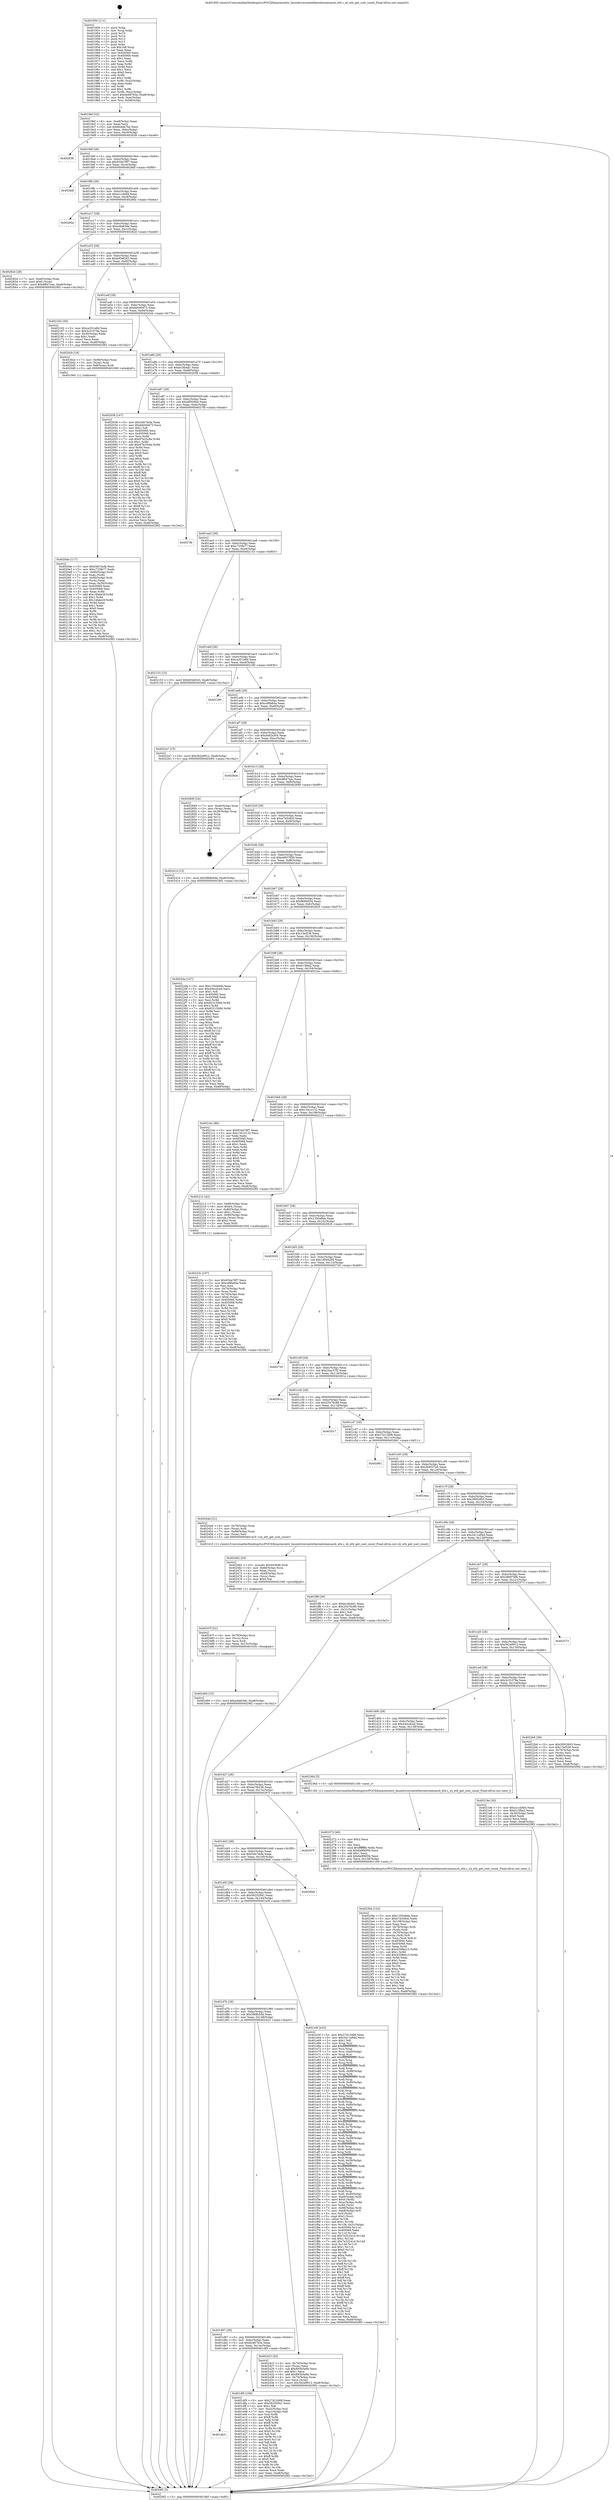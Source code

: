 digraph "0x401950" {
  label = "0x401950 (/mnt/c/Users/mathe/Desktop/tcc/POCII/binaries/extr_linuxdriversnetethernetrenesassh_eth.c_sh_eth_get_sset_count_Final-ollvm.out::main(0))"
  labelloc = "t"
  node[shape=record]

  Entry [label="",width=0.3,height=0.3,shape=circle,fillcolor=black,style=filled]
  "0x4019bf" [label="{
     0x4019bf [32]\l
     | [instrs]\l
     &nbsp;&nbsp;0x4019bf \<+6\>: mov -0xa8(%rbp),%eax\l
     &nbsp;&nbsp;0x4019c5 \<+2\>: mov %eax,%ecx\l
     &nbsp;&nbsp;0x4019c7 \<+6\>: sub $0x84dde7be,%ecx\l
     &nbsp;&nbsp;0x4019cd \<+6\>: mov %eax,-0xbc(%rbp)\l
     &nbsp;&nbsp;0x4019d3 \<+6\>: mov %ecx,-0xc0(%rbp)\l
     &nbsp;&nbsp;0x4019d9 \<+6\>: je 0000000000402638 \<main+0xce8\>\l
  }"]
  "0x402638" [label="{
     0x402638\l
  }", style=dashed]
  "0x4019df" [label="{
     0x4019df [28]\l
     | [instrs]\l
     &nbsp;&nbsp;0x4019df \<+5\>: jmp 00000000004019e4 \<main+0x94\>\l
     &nbsp;&nbsp;0x4019e4 \<+6\>: mov -0xbc(%rbp),%eax\l
     &nbsp;&nbsp;0x4019ea \<+5\>: sub $0x934a78f7,%eax\l
     &nbsp;&nbsp;0x4019ef \<+6\>: mov %eax,-0xc4(%rbp)\l
     &nbsp;&nbsp;0x4019f5 \<+6\>: je 00000000004028df \<main+0xf8f\>\l
  }"]
  Exit [label="",width=0.3,height=0.3,shape=circle,fillcolor=black,style=filled,peripheries=2]
  "0x4028df" [label="{
     0x4028df\l
  }", style=dashed]
  "0x4019fb" [label="{
     0x4019fb [28]\l
     | [instrs]\l
     &nbsp;&nbsp;0x4019fb \<+5\>: jmp 0000000000401a00 \<main+0xb0\>\l
     &nbsp;&nbsp;0x401a00 \<+6\>: mov -0xbc(%rbp),%eax\l
     &nbsp;&nbsp;0x401a06 \<+5\>: sub $0xa1ccbfd4,%eax\l
     &nbsp;&nbsp;0x401a0b \<+6\>: mov %eax,-0xc8(%rbp)\l
     &nbsp;&nbsp;0x401a11 \<+6\>: je 000000000040280a \<main+0xeba\>\l
  }"]
  "0x402494" [label="{
     0x402494 [15]\l
     | [instrs]\l
     &nbsp;&nbsp;0x402494 \<+10\>: movl $0xa4fa63de,-0xa8(%rbp)\l
     &nbsp;&nbsp;0x40249e \<+5\>: jmp 00000000004029f2 \<main+0x10a2\>\l
  }"]
  "0x40280a" [label="{
     0x40280a\l
  }", style=dashed]
  "0x401a17" [label="{
     0x401a17 [28]\l
     | [instrs]\l
     &nbsp;&nbsp;0x401a17 \<+5\>: jmp 0000000000401a1c \<main+0xcc\>\l
     &nbsp;&nbsp;0x401a1c \<+6\>: mov -0xbc(%rbp),%eax\l
     &nbsp;&nbsp;0x401a22 \<+5\>: sub $0xa4fa63de,%eax\l
     &nbsp;&nbsp;0x401a27 \<+6\>: mov %eax,-0xcc(%rbp)\l
     &nbsp;&nbsp;0x401a2d \<+6\>: je 000000000040282d \<main+0xedd\>\l
  }"]
  "0x40247f" [label="{
     0x40247f [21]\l
     | [instrs]\l
     &nbsp;&nbsp;0x40247f \<+4\>: mov -0x78(%rbp),%rcx\l
     &nbsp;&nbsp;0x402483 \<+3\>: mov (%rcx),%rcx\l
     &nbsp;&nbsp;0x402486 \<+3\>: mov %rcx,%rdi\l
     &nbsp;&nbsp;0x402489 \<+6\>: mov %eax,-0x15c(%rbp)\l
     &nbsp;&nbsp;0x40248f \<+5\>: call 0000000000401030 \<free@plt\>\l
     | [calls]\l
     &nbsp;&nbsp;0x401030 \{1\} (unknown)\l
  }"]
  "0x40282d" [label="{
     0x40282d [28]\l
     | [instrs]\l
     &nbsp;&nbsp;0x40282d \<+7\>: mov -0xa0(%rbp),%rax\l
     &nbsp;&nbsp;0x402834 \<+6\>: movl $0x0,(%rax)\l
     &nbsp;&nbsp;0x40283a \<+10\>: movl $0xdf647eac,-0xa8(%rbp)\l
     &nbsp;&nbsp;0x402844 \<+5\>: jmp 00000000004029f2 \<main+0x10a2\>\l
  }"]
  "0x401a33" [label="{
     0x401a33 [28]\l
     | [instrs]\l
     &nbsp;&nbsp;0x401a33 \<+5\>: jmp 0000000000401a38 \<main+0xe8\>\l
     &nbsp;&nbsp;0x401a38 \<+6\>: mov -0xbc(%rbp),%eax\l
     &nbsp;&nbsp;0x401a3e \<+5\>: sub $0xb93ef243,%eax\l
     &nbsp;&nbsp;0x401a43 \<+6\>: mov %eax,-0xd0(%rbp)\l
     &nbsp;&nbsp;0x401a49 \<+6\>: je 0000000000402162 \<main+0x812\>\l
  }"]
  "0x402462" [label="{
     0x402462 [29]\l
     | [instrs]\l
     &nbsp;&nbsp;0x402462 \<+10\>: movabs $0x4030d6,%rdi\l
     &nbsp;&nbsp;0x40246c \<+4\>: mov -0x68(%rbp),%rcx\l
     &nbsp;&nbsp;0x402470 \<+2\>: mov %eax,(%rcx)\l
     &nbsp;&nbsp;0x402472 \<+4\>: mov -0x68(%rbp),%rcx\l
     &nbsp;&nbsp;0x402476 \<+2\>: mov (%rcx),%esi\l
     &nbsp;&nbsp;0x402478 \<+2\>: mov $0x0,%al\l
     &nbsp;&nbsp;0x40247a \<+5\>: call 0000000000401040 \<printf@plt\>\l
     | [calls]\l
     &nbsp;&nbsp;0x401040 \{1\} (unknown)\l
  }"]
  "0x402162" [label="{
     0x402162 [30]\l
     | [instrs]\l
     &nbsp;&nbsp;0x402162 \<+5\>: mov $0xca351e6b,%eax\l
     &nbsp;&nbsp;0x402167 \<+5\>: mov $0x3c31079a,%ecx\l
     &nbsp;&nbsp;0x40216c \<+3\>: mov -0x30(%rbp),%edx\l
     &nbsp;&nbsp;0x40216f \<+3\>: cmp $0x1,%edx\l
     &nbsp;&nbsp;0x402172 \<+3\>: cmovl %ecx,%eax\l
     &nbsp;&nbsp;0x402175 \<+6\>: mov %eax,-0xa8(%rbp)\l
     &nbsp;&nbsp;0x40217b \<+5\>: jmp 00000000004029f2 \<main+0x10a2\>\l
  }"]
  "0x401a4f" [label="{
     0x401a4f [28]\l
     | [instrs]\l
     &nbsp;&nbsp;0x401a4f \<+5\>: jmp 0000000000401a54 \<main+0x104\>\l
     &nbsp;&nbsp;0x401a54 \<+6\>: mov -0xbc(%rbp),%eax\l
     &nbsp;&nbsp;0x401a5a \<+5\>: sub $0xbb040d73,%eax\l
     &nbsp;&nbsp;0x401a5f \<+6\>: mov %eax,-0xd4(%rbp)\l
     &nbsp;&nbsp;0x401a65 \<+6\>: je 00000000004020cb \<main+0x77b\>\l
  }"]
  "0x40239a" [label="{
     0x40239a [122]\l
     | [instrs]\l
     &nbsp;&nbsp;0x40239a \<+5\>: mov $0x1350a9da,%ecx\l
     &nbsp;&nbsp;0x40239f \<+5\>: mov $0xe7d3c8cb,%edx\l
     &nbsp;&nbsp;0x4023a4 \<+6\>: mov -0x158(%rbp),%esi\l
     &nbsp;&nbsp;0x4023aa \<+3\>: imul %eax,%esi\l
     &nbsp;&nbsp;0x4023ad \<+4\>: mov -0x78(%rbp),%rdi\l
     &nbsp;&nbsp;0x4023b1 \<+3\>: mov (%rdi),%rdi\l
     &nbsp;&nbsp;0x4023b4 \<+4\>: mov -0x70(%rbp),%r8\l
     &nbsp;&nbsp;0x4023b8 \<+3\>: movslq (%r8),%r8\l
     &nbsp;&nbsp;0x4023bb \<+4\>: mov %esi,(%rdi,%r8,4)\l
     &nbsp;&nbsp;0x4023bf \<+7\>: mov 0x405060,%eax\l
     &nbsp;&nbsp;0x4023c6 \<+7\>: mov 0x405068,%esi\l
     &nbsp;&nbsp;0x4023cd \<+3\>: mov %eax,%r9d\l
     &nbsp;&nbsp;0x4023d0 \<+7\>: sub $0x4358be15,%r9d\l
     &nbsp;&nbsp;0x4023d7 \<+4\>: sub $0x1,%r9d\l
     &nbsp;&nbsp;0x4023db \<+7\>: add $0x4358be15,%r9d\l
     &nbsp;&nbsp;0x4023e2 \<+4\>: imul %r9d,%eax\l
     &nbsp;&nbsp;0x4023e6 \<+3\>: and $0x1,%eax\l
     &nbsp;&nbsp;0x4023e9 \<+3\>: cmp $0x0,%eax\l
     &nbsp;&nbsp;0x4023ec \<+4\>: sete %r10b\l
     &nbsp;&nbsp;0x4023f0 \<+3\>: cmp $0xa,%esi\l
     &nbsp;&nbsp;0x4023f3 \<+4\>: setl %r11b\l
     &nbsp;&nbsp;0x4023f7 \<+3\>: mov %r10b,%bl\l
     &nbsp;&nbsp;0x4023fa \<+3\>: and %r11b,%bl\l
     &nbsp;&nbsp;0x4023fd \<+3\>: xor %r11b,%r10b\l
     &nbsp;&nbsp;0x402400 \<+3\>: or %r10b,%bl\l
     &nbsp;&nbsp;0x402403 \<+3\>: test $0x1,%bl\l
     &nbsp;&nbsp;0x402406 \<+3\>: cmovne %edx,%ecx\l
     &nbsp;&nbsp;0x402409 \<+6\>: mov %ecx,-0xa8(%rbp)\l
     &nbsp;&nbsp;0x40240f \<+5\>: jmp 00000000004029f2 \<main+0x10a2\>\l
  }"]
  "0x4020cb" [label="{
     0x4020cb [19]\l
     | [instrs]\l
     &nbsp;&nbsp;0x4020cb \<+7\>: mov -0x98(%rbp),%rax\l
     &nbsp;&nbsp;0x4020d2 \<+3\>: mov (%rax),%rax\l
     &nbsp;&nbsp;0x4020d5 \<+4\>: mov 0x8(%rax),%rdi\l
     &nbsp;&nbsp;0x4020d9 \<+5\>: call 0000000000401060 \<atoi@plt\>\l
     | [calls]\l
     &nbsp;&nbsp;0x401060 \{1\} (unknown)\l
  }"]
  "0x401a6b" [label="{
     0x401a6b [28]\l
     | [instrs]\l
     &nbsp;&nbsp;0x401a6b \<+5\>: jmp 0000000000401a70 \<main+0x120\>\l
     &nbsp;&nbsp;0x401a70 \<+6\>: mov -0xbc(%rbp),%eax\l
     &nbsp;&nbsp;0x401a76 \<+5\>: sub $0xbc3fa4d1,%eax\l
     &nbsp;&nbsp;0x401a7b \<+6\>: mov %eax,-0xd8(%rbp)\l
     &nbsp;&nbsp;0x401a81 \<+6\>: je 0000000000402038 \<main+0x6e8\>\l
  }"]
  "0x402372" [label="{
     0x402372 [40]\l
     | [instrs]\l
     &nbsp;&nbsp;0x402372 \<+5\>: mov $0x2,%ecx\l
     &nbsp;&nbsp;0x402377 \<+1\>: cltd\l
     &nbsp;&nbsp;0x402378 \<+2\>: idiv %ecx\l
     &nbsp;&nbsp;0x40237a \<+6\>: imul $0xfffffffe,%edx,%ecx\l
     &nbsp;&nbsp;0x402380 \<+6\>: sub $0x6a9f495b,%ecx\l
     &nbsp;&nbsp;0x402386 \<+3\>: add $0x1,%ecx\l
     &nbsp;&nbsp;0x402389 \<+6\>: add $0x6a9f495b,%ecx\l
     &nbsp;&nbsp;0x40238f \<+6\>: mov %ecx,-0x158(%rbp)\l
     &nbsp;&nbsp;0x402395 \<+5\>: call 0000000000401160 \<next_i\>\l
     | [calls]\l
     &nbsp;&nbsp;0x401160 \{1\} (/mnt/c/Users/mathe/Desktop/tcc/POCII/binaries/extr_linuxdriversnetethernetrenesassh_eth.c_sh_eth_get_sset_count_Final-ollvm.out::next_i)\l
  }"]
  "0x402038" [label="{
     0x402038 [147]\l
     | [instrs]\l
     &nbsp;&nbsp;0x402038 \<+5\>: mov $0x54b7dcfa,%eax\l
     &nbsp;&nbsp;0x40203d \<+5\>: mov $0xbb040d73,%ecx\l
     &nbsp;&nbsp;0x402042 \<+2\>: mov $0x1,%dl\l
     &nbsp;&nbsp;0x402044 \<+7\>: mov 0x405060,%esi\l
     &nbsp;&nbsp;0x40204b \<+7\>: mov 0x405068,%edi\l
     &nbsp;&nbsp;0x402052 \<+3\>: mov %esi,%r8d\l
     &nbsp;&nbsp;0x402055 \<+7\>: sub $0x97b25c8a,%r8d\l
     &nbsp;&nbsp;0x40205c \<+4\>: sub $0x1,%r8d\l
     &nbsp;&nbsp;0x402060 \<+7\>: add $0x97b25c8a,%r8d\l
     &nbsp;&nbsp;0x402067 \<+4\>: imul %r8d,%esi\l
     &nbsp;&nbsp;0x40206b \<+3\>: and $0x1,%esi\l
     &nbsp;&nbsp;0x40206e \<+3\>: cmp $0x0,%esi\l
     &nbsp;&nbsp;0x402071 \<+4\>: sete %r9b\l
     &nbsp;&nbsp;0x402075 \<+3\>: cmp $0xa,%edi\l
     &nbsp;&nbsp;0x402078 \<+4\>: setl %r10b\l
     &nbsp;&nbsp;0x40207c \<+3\>: mov %r9b,%r11b\l
     &nbsp;&nbsp;0x40207f \<+4\>: xor $0xff,%r11b\l
     &nbsp;&nbsp;0x402083 \<+3\>: mov %r10b,%bl\l
     &nbsp;&nbsp;0x402086 \<+3\>: xor $0xff,%bl\l
     &nbsp;&nbsp;0x402089 \<+3\>: xor $0x0,%dl\l
     &nbsp;&nbsp;0x40208c \<+3\>: mov %r11b,%r14b\l
     &nbsp;&nbsp;0x40208f \<+4\>: and $0x0,%r14b\l
     &nbsp;&nbsp;0x402093 \<+3\>: and %dl,%r9b\l
     &nbsp;&nbsp;0x402096 \<+3\>: mov %bl,%r15b\l
     &nbsp;&nbsp;0x402099 \<+4\>: and $0x0,%r15b\l
     &nbsp;&nbsp;0x40209d \<+3\>: and %dl,%r10b\l
     &nbsp;&nbsp;0x4020a0 \<+3\>: or %r9b,%r14b\l
     &nbsp;&nbsp;0x4020a3 \<+3\>: or %r10b,%r15b\l
     &nbsp;&nbsp;0x4020a6 \<+3\>: xor %r15b,%r14b\l
     &nbsp;&nbsp;0x4020a9 \<+3\>: or %bl,%r11b\l
     &nbsp;&nbsp;0x4020ac \<+4\>: xor $0xff,%r11b\l
     &nbsp;&nbsp;0x4020b0 \<+3\>: or $0x0,%dl\l
     &nbsp;&nbsp;0x4020b3 \<+3\>: and %dl,%r11b\l
     &nbsp;&nbsp;0x4020b6 \<+3\>: or %r11b,%r14b\l
     &nbsp;&nbsp;0x4020b9 \<+4\>: test $0x1,%r14b\l
     &nbsp;&nbsp;0x4020bd \<+3\>: cmovne %ecx,%eax\l
     &nbsp;&nbsp;0x4020c0 \<+6\>: mov %eax,-0xa8(%rbp)\l
     &nbsp;&nbsp;0x4020c6 \<+5\>: jmp 00000000004029f2 \<main+0x10a2\>\l
  }"]
  "0x401a87" [label="{
     0x401a87 [28]\l
     | [instrs]\l
     &nbsp;&nbsp;0x401a87 \<+5\>: jmp 0000000000401a8c \<main+0x13c\>\l
     &nbsp;&nbsp;0x401a8c \<+6\>: mov -0xbc(%rbp),%eax\l
     &nbsp;&nbsp;0x401a92 \<+5\>: sub $0xbf05c8cb,%eax\l
     &nbsp;&nbsp;0x401a97 \<+6\>: mov %eax,-0xdc(%rbp)\l
     &nbsp;&nbsp;0x401a9d \<+6\>: je 00000000004027fb \<main+0xeab\>\l
  }"]
  "0x40223c" [label="{
     0x40223c [107]\l
     | [instrs]\l
     &nbsp;&nbsp;0x40223c \<+5\>: mov $0x934a78f7,%ecx\l
     &nbsp;&nbsp;0x402241 \<+5\>: mov $0xcd8fa64a,%edx\l
     &nbsp;&nbsp;0x402246 \<+2\>: xor %esi,%esi\l
     &nbsp;&nbsp;0x402248 \<+4\>: mov -0x78(%rbp),%rdi\l
     &nbsp;&nbsp;0x40224c \<+3\>: mov %rax,(%rdi)\l
     &nbsp;&nbsp;0x40224f \<+4\>: mov -0x70(%rbp),%rax\l
     &nbsp;&nbsp;0x402253 \<+6\>: movl $0x0,(%rax)\l
     &nbsp;&nbsp;0x402259 \<+8\>: mov 0x405060,%r8d\l
     &nbsp;&nbsp;0x402261 \<+8\>: mov 0x405068,%r9d\l
     &nbsp;&nbsp;0x402269 \<+3\>: sub $0x1,%esi\l
     &nbsp;&nbsp;0x40226c \<+3\>: mov %r8d,%r10d\l
     &nbsp;&nbsp;0x40226f \<+3\>: add %esi,%r10d\l
     &nbsp;&nbsp;0x402272 \<+4\>: imul %r10d,%r8d\l
     &nbsp;&nbsp;0x402276 \<+4\>: and $0x1,%r8d\l
     &nbsp;&nbsp;0x40227a \<+4\>: cmp $0x0,%r8d\l
     &nbsp;&nbsp;0x40227e \<+4\>: sete %r11b\l
     &nbsp;&nbsp;0x402282 \<+4\>: cmp $0xa,%r9d\l
     &nbsp;&nbsp;0x402286 \<+3\>: setl %bl\l
     &nbsp;&nbsp;0x402289 \<+3\>: mov %r11b,%r14b\l
     &nbsp;&nbsp;0x40228c \<+3\>: and %bl,%r14b\l
     &nbsp;&nbsp;0x40228f \<+3\>: xor %bl,%r11b\l
     &nbsp;&nbsp;0x402292 \<+3\>: or %r11b,%r14b\l
     &nbsp;&nbsp;0x402295 \<+4\>: test $0x1,%r14b\l
     &nbsp;&nbsp;0x402299 \<+3\>: cmovne %edx,%ecx\l
     &nbsp;&nbsp;0x40229c \<+6\>: mov %ecx,-0xa8(%rbp)\l
     &nbsp;&nbsp;0x4022a2 \<+5\>: jmp 00000000004029f2 \<main+0x10a2\>\l
  }"]
  "0x4027fb" [label="{
     0x4027fb\l
  }", style=dashed]
  "0x401aa3" [label="{
     0x401aa3 [28]\l
     | [instrs]\l
     &nbsp;&nbsp;0x401aa3 \<+5\>: jmp 0000000000401aa8 \<main+0x158\>\l
     &nbsp;&nbsp;0x401aa8 \<+6\>: mov -0xbc(%rbp),%eax\l
     &nbsp;&nbsp;0x401aae \<+5\>: sub $0xc725fe77,%eax\l
     &nbsp;&nbsp;0x401ab3 \<+6\>: mov %eax,-0xe0(%rbp)\l
     &nbsp;&nbsp;0x401ab9 \<+6\>: je 0000000000402153 \<main+0x803\>\l
  }"]
  "0x4020de" [label="{
     0x4020de [117]\l
     | [instrs]\l
     &nbsp;&nbsp;0x4020de \<+5\>: mov $0x54b7dcfa,%ecx\l
     &nbsp;&nbsp;0x4020e3 \<+5\>: mov $0xc725fe77,%edx\l
     &nbsp;&nbsp;0x4020e8 \<+7\>: mov -0x90(%rbp),%rdi\l
     &nbsp;&nbsp;0x4020ef \<+2\>: mov %eax,(%rdi)\l
     &nbsp;&nbsp;0x4020f1 \<+7\>: mov -0x90(%rbp),%rdi\l
     &nbsp;&nbsp;0x4020f8 \<+2\>: mov (%rdi),%eax\l
     &nbsp;&nbsp;0x4020fa \<+3\>: mov %eax,-0x30(%rbp)\l
     &nbsp;&nbsp;0x4020fd \<+7\>: mov 0x405060,%eax\l
     &nbsp;&nbsp;0x402104 \<+7\>: mov 0x405068,%esi\l
     &nbsp;&nbsp;0x40210b \<+3\>: mov %eax,%r8d\l
     &nbsp;&nbsp;0x40210e \<+7\>: add $0x14fabe3f,%r8d\l
     &nbsp;&nbsp;0x402115 \<+4\>: sub $0x1,%r8d\l
     &nbsp;&nbsp;0x402119 \<+7\>: sub $0x14fabe3f,%r8d\l
     &nbsp;&nbsp;0x402120 \<+4\>: imul %r8d,%eax\l
     &nbsp;&nbsp;0x402124 \<+3\>: and $0x1,%eax\l
     &nbsp;&nbsp;0x402127 \<+3\>: cmp $0x0,%eax\l
     &nbsp;&nbsp;0x40212a \<+4\>: sete %r9b\l
     &nbsp;&nbsp;0x40212e \<+3\>: cmp $0xa,%esi\l
     &nbsp;&nbsp;0x402131 \<+4\>: setl %r10b\l
     &nbsp;&nbsp;0x402135 \<+3\>: mov %r9b,%r11b\l
     &nbsp;&nbsp;0x402138 \<+3\>: and %r10b,%r11b\l
     &nbsp;&nbsp;0x40213b \<+3\>: xor %r10b,%r9b\l
     &nbsp;&nbsp;0x40213e \<+3\>: or %r9b,%r11b\l
     &nbsp;&nbsp;0x402141 \<+4\>: test $0x1,%r11b\l
     &nbsp;&nbsp;0x402145 \<+3\>: cmovne %edx,%ecx\l
     &nbsp;&nbsp;0x402148 \<+6\>: mov %ecx,-0xa8(%rbp)\l
     &nbsp;&nbsp;0x40214e \<+5\>: jmp 00000000004029f2 \<main+0x10a2\>\l
  }"]
  "0x402153" [label="{
     0x402153 [15]\l
     | [instrs]\l
     &nbsp;&nbsp;0x402153 \<+10\>: movl $0xb93ef243,-0xa8(%rbp)\l
     &nbsp;&nbsp;0x40215d \<+5\>: jmp 00000000004029f2 \<main+0x10a2\>\l
  }"]
  "0x401abf" [label="{
     0x401abf [28]\l
     | [instrs]\l
     &nbsp;&nbsp;0x401abf \<+5\>: jmp 0000000000401ac4 \<main+0x174\>\l
     &nbsp;&nbsp;0x401ac4 \<+6\>: mov -0xbc(%rbp),%eax\l
     &nbsp;&nbsp;0x401aca \<+5\>: sub $0xca351e6b,%eax\l
     &nbsp;&nbsp;0x401acf \<+6\>: mov %eax,-0xe4(%rbp)\l
     &nbsp;&nbsp;0x401ad5 \<+6\>: je 0000000000402180 \<main+0x830\>\l
  }"]
  "0x401950" [label="{
     0x401950 [111]\l
     | [instrs]\l
     &nbsp;&nbsp;0x401950 \<+1\>: push %rbp\l
     &nbsp;&nbsp;0x401951 \<+3\>: mov %rsp,%rbp\l
     &nbsp;&nbsp;0x401954 \<+2\>: push %r15\l
     &nbsp;&nbsp;0x401956 \<+2\>: push %r14\l
     &nbsp;&nbsp;0x401958 \<+2\>: push %r13\l
     &nbsp;&nbsp;0x40195a \<+2\>: push %r12\l
     &nbsp;&nbsp;0x40195c \<+1\>: push %rbx\l
     &nbsp;&nbsp;0x40195d \<+7\>: sub $0x168,%rsp\l
     &nbsp;&nbsp;0x401964 \<+2\>: xor %eax,%eax\l
     &nbsp;&nbsp;0x401966 \<+7\>: mov 0x405060,%ecx\l
     &nbsp;&nbsp;0x40196d \<+7\>: mov 0x405068,%edx\l
     &nbsp;&nbsp;0x401974 \<+3\>: sub $0x1,%eax\l
     &nbsp;&nbsp;0x401977 \<+3\>: mov %ecx,%r8d\l
     &nbsp;&nbsp;0x40197a \<+3\>: add %eax,%r8d\l
     &nbsp;&nbsp;0x40197d \<+4\>: imul %r8d,%ecx\l
     &nbsp;&nbsp;0x401981 \<+3\>: and $0x1,%ecx\l
     &nbsp;&nbsp;0x401984 \<+3\>: cmp $0x0,%ecx\l
     &nbsp;&nbsp;0x401987 \<+4\>: sete %r9b\l
     &nbsp;&nbsp;0x40198b \<+4\>: and $0x1,%r9b\l
     &nbsp;&nbsp;0x40198f \<+7\>: mov %r9b,-0xa2(%rbp)\l
     &nbsp;&nbsp;0x401996 \<+3\>: cmp $0xa,%edx\l
     &nbsp;&nbsp;0x401999 \<+4\>: setl %r9b\l
     &nbsp;&nbsp;0x40199d \<+4\>: and $0x1,%r9b\l
     &nbsp;&nbsp;0x4019a1 \<+7\>: mov %r9b,-0xa1(%rbp)\l
     &nbsp;&nbsp;0x4019a8 \<+10\>: movl $0x6e487b3a,-0xa8(%rbp)\l
     &nbsp;&nbsp;0x4019b2 \<+6\>: mov %edi,-0xac(%rbp)\l
     &nbsp;&nbsp;0x4019b8 \<+7\>: mov %rsi,-0xb8(%rbp)\l
  }"]
  "0x402180" [label="{
     0x402180\l
  }", style=dashed]
  "0x401adb" [label="{
     0x401adb [28]\l
     | [instrs]\l
     &nbsp;&nbsp;0x401adb \<+5\>: jmp 0000000000401ae0 \<main+0x190\>\l
     &nbsp;&nbsp;0x401ae0 \<+6\>: mov -0xbc(%rbp),%eax\l
     &nbsp;&nbsp;0x401ae6 \<+5\>: sub $0xcd8fa64a,%eax\l
     &nbsp;&nbsp;0x401aeb \<+6\>: mov %eax,-0xe8(%rbp)\l
     &nbsp;&nbsp;0x401af1 \<+6\>: je 00000000004022a7 \<main+0x957\>\l
  }"]
  "0x4029f2" [label="{
     0x4029f2 [5]\l
     | [instrs]\l
     &nbsp;&nbsp;0x4029f2 \<+5\>: jmp 00000000004019bf \<main+0x6f\>\l
  }"]
  "0x4022a7" [label="{
     0x4022a7 [15]\l
     | [instrs]\l
     &nbsp;&nbsp;0x4022a7 \<+10\>: movl $0x3b2a9912,-0xa8(%rbp)\l
     &nbsp;&nbsp;0x4022b1 \<+5\>: jmp 00000000004029f2 \<main+0x10a2\>\l
  }"]
  "0x401af7" [label="{
     0x401af7 [28]\l
     | [instrs]\l
     &nbsp;&nbsp;0x401af7 \<+5\>: jmp 0000000000401afc \<main+0x1ac\>\l
     &nbsp;&nbsp;0x401afc \<+6\>: mov -0xbc(%rbp),%eax\l
     &nbsp;&nbsp;0x401b02 \<+5\>: sub $0xd492a305,%eax\l
     &nbsp;&nbsp;0x401b07 \<+6\>: mov %eax,-0xec(%rbp)\l
     &nbsp;&nbsp;0x401b0d \<+6\>: je 00000000004029a4 \<main+0x1054\>\l
  }"]
  "0x401db3" [label="{
     0x401db3\l
  }", style=dashed]
  "0x4029a4" [label="{
     0x4029a4\l
  }", style=dashed]
  "0x401b13" [label="{
     0x401b13 [28]\l
     | [instrs]\l
     &nbsp;&nbsp;0x401b13 \<+5\>: jmp 0000000000401b18 \<main+0x1c8\>\l
     &nbsp;&nbsp;0x401b18 \<+6\>: mov -0xbc(%rbp),%eax\l
     &nbsp;&nbsp;0x401b1e \<+5\>: sub $0xdf647eac,%eax\l
     &nbsp;&nbsp;0x401b23 \<+6\>: mov %eax,-0xf0(%rbp)\l
     &nbsp;&nbsp;0x401b29 \<+6\>: je 0000000000402849 \<main+0xef9\>\l
  }"]
  "0x401df5" [label="{
     0x401df5 [106]\l
     | [instrs]\l
     &nbsp;&nbsp;0x401df5 \<+5\>: mov $0x27d12d08,%eax\l
     &nbsp;&nbsp;0x401dfa \<+5\>: mov $0x56252941,%ecx\l
     &nbsp;&nbsp;0x401dff \<+2\>: mov $0x1,%dl\l
     &nbsp;&nbsp;0x401e01 \<+7\>: mov -0xa2(%rbp),%sil\l
     &nbsp;&nbsp;0x401e08 \<+7\>: mov -0xa1(%rbp),%dil\l
     &nbsp;&nbsp;0x401e0f \<+3\>: mov %sil,%r8b\l
     &nbsp;&nbsp;0x401e12 \<+4\>: xor $0xff,%r8b\l
     &nbsp;&nbsp;0x401e16 \<+3\>: mov %dil,%r9b\l
     &nbsp;&nbsp;0x401e19 \<+4\>: xor $0xff,%r9b\l
     &nbsp;&nbsp;0x401e1d \<+3\>: xor $0x0,%dl\l
     &nbsp;&nbsp;0x401e20 \<+3\>: mov %r8b,%r10b\l
     &nbsp;&nbsp;0x401e23 \<+4\>: and $0x0,%r10b\l
     &nbsp;&nbsp;0x401e27 \<+3\>: and %dl,%sil\l
     &nbsp;&nbsp;0x401e2a \<+3\>: mov %r9b,%r11b\l
     &nbsp;&nbsp;0x401e2d \<+4\>: and $0x0,%r11b\l
     &nbsp;&nbsp;0x401e31 \<+3\>: and %dl,%dil\l
     &nbsp;&nbsp;0x401e34 \<+3\>: or %sil,%r10b\l
     &nbsp;&nbsp;0x401e37 \<+3\>: or %dil,%r11b\l
     &nbsp;&nbsp;0x401e3a \<+3\>: xor %r11b,%r10b\l
     &nbsp;&nbsp;0x401e3d \<+3\>: or %r9b,%r8b\l
     &nbsp;&nbsp;0x401e40 \<+4\>: xor $0xff,%r8b\l
     &nbsp;&nbsp;0x401e44 \<+3\>: or $0x0,%dl\l
     &nbsp;&nbsp;0x401e47 \<+3\>: and %dl,%r8b\l
     &nbsp;&nbsp;0x401e4a \<+3\>: or %r8b,%r10b\l
     &nbsp;&nbsp;0x401e4d \<+4\>: test $0x1,%r10b\l
     &nbsp;&nbsp;0x401e51 \<+3\>: cmovne %ecx,%eax\l
     &nbsp;&nbsp;0x401e54 \<+6\>: mov %eax,-0xa8(%rbp)\l
     &nbsp;&nbsp;0x401e5a \<+5\>: jmp 00000000004029f2 \<main+0x10a2\>\l
  }"]
  "0x402849" [label="{
     0x402849 [24]\l
     | [instrs]\l
     &nbsp;&nbsp;0x402849 \<+7\>: mov -0xa0(%rbp),%rax\l
     &nbsp;&nbsp;0x402850 \<+2\>: mov (%rax),%eax\l
     &nbsp;&nbsp;0x402852 \<+4\>: lea -0x28(%rbp),%rsp\l
     &nbsp;&nbsp;0x402856 \<+1\>: pop %rbx\l
     &nbsp;&nbsp;0x402857 \<+2\>: pop %r12\l
     &nbsp;&nbsp;0x402859 \<+2\>: pop %r13\l
     &nbsp;&nbsp;0x40285b \<+2\>: pop %r14\l
     &nbsp;&nbsp;0x40285d \<+2\>: pop %r15\l
     &nbsp;&nbsp;0x40285f \<+1\>: pop %rbp\l
     &nbsp;&nbsp;0x402860 \<+1\>: ret\l
  }"]
  "0x401b2f" [label="{
     0x401b2f [28]\l
     | [instrs]\l
     &nbsp;&nbsp;0x401b2f \<+5\>: jmp 0000000000401b34 \<main+0x1e4\>\l
     &nbsp;&nbsp;0x401b34 \<+6\>: mov -0xbc(%rbp),%eax\l
     &nbsp;&nbsp;0x401b3a \<+5\>: sub $0xe7d3c8cb,%eax\l
     &nbsp;&nbsp;0x401b3f \<+6\>: mov %eax,-0xf4(%rbp)\l
     &nbsp;&nbsp;0x401b45 \<+6\>: je 0000000000402414 \<main+0xac4\>\l
  }"]
  "0x401d97" [label="{
     0x401d97 [28]\l
     | [instrs]\l
     &nbsp;&nbsp;0x401d97 \<+5\>: jmp 0000000000401d9c \<main+0x44c\>\l
     &nbsp;&nbsp;0x401d9c \<+6\>: mov -0xbc(%rbp),%eax\l
     &nbsp;&nbsp;0x401da2 \<+5\>: sub $0x6e487b3a,%eax\l
     &nbsp;&nbsp;0x401da7 \<+6\>: mov %eax,-0x14c(%rbp)\l
     &nbsp;&nbsp;0x401dad \<+6\>: je 0000000000401df5 \<main+0x4a5\>\l
  }"]
  "0x402414" [label="{
     0x402414 [15]\l
     | [instrs]\l
     &nbsp;&nbsp;0x402414 \<+10\>: movl $0x5f68b5dd,-0xa8(%rbp)\l
     &nbsp;&nbsp;0x40241e \<+5\>: jmp 00000000004029f2 \<main+0x10a2\>\l
  }"]
  "0x401b4b" [label="{
     0x401b4b [28]\l
     | [instrs]\l
     &nbsp;&nbsp;0x401b4b \<+5\>: jmp 0000000000401b50 \<main+0x200\>\l
     &nbsp;&nbsp;0x401b50 \<+6\>: mov -0xbc(%rbp),%eax\l
     &nbsp;&nbsp;0x401b56 \<+5\>: sub $0xed93795b,%eax\l
     &nbsp;&nbsp;0x401b5b \<+6\>: mov %eax,-0xf8(%rbp)\l
     &nbsp;&nbsp;0x401b61 \<+6\>: je 00000000004024a3 \<main+0xb53\>\l
  }"]
  "0x402423" [label="{
     0x402423 [42]\l
     | [instrs]\l
     &nbsp;&nbsp;0x402423 \<+4\>: mov -0x70(%rbp),%rax\l
     &nbsp;&nbsp;0x402427 \<+2\>: mov (%rax),%ecx\l
     &nbsp;&nbsp;0x402429 \<+6\>: sub $0x893b5a6b,%ecx\l
     &nbsp;&nbsp;0x40242f \<+3\>: add $0x1,%ecx\l
     &nbsp;&nbsp;0x402432 \<+6\>: add $0x893b5a6b,%ecx\l
     &nbsp;&nbsp;0x402438 \<+4\>: mov -0x70(%rbp),%rax\l
     &nbsp;&nbsp;0x40243c \<+2\>: mov %ecx,(%rax)\l
     &nbsp;&nbsp;0x40243e \<+10\>: movl $0x3b2a9912,-0xa8(%rbp)\l
     &nbsp;&nbsp;0x402448 \<+5\>: jmp 00000000004029f2 \<main+0x10a2\>\l
  }"]
  "0x4024a3" [label="{
     0x4024a3\l
  }", style=dashed]
  "0x401b67" [label="{
     0x401b67 [28]\l
     | [instrs]\l
     &nbsp;&nbsp;0x401b67 \<+5\>: jmp 0000000000401b6c \<main+0x21c\>\l
     &nbsp;&nbsp;0x401b6c \<+6\>: mov -0xbc(%rbp),%eax\l
     &nbsp;&nbsp;0x401b72 \<+5\>: sub $0xf69f4934,%eax\l
     &nbsp;&nbsp;0x401b77 \<+6\>: mov %eax,-0xfc(%rbp)\l
     &nbsp;&nbsp;0x401b7d \<+6\>: je 00000000004026c5 \<main+0xd75\>\l
  }"]
  "0x401d7b" [label="{
     0x401d7b [28]\l
     | [instrs]\l
     &nbsp;&nbsp;0x401d7b \<+5\>: jmp 0000000000401d80 \<main+0x430\>\l
     &nbsp;&nbsp;0x401d80 \<+6\>: mov -0xbc(%rbp),%eax\l
     &nbsp;&nbsp;0x401d86 \<+5\>: sub $0x5f68b5dd,%eax\l
     &nbsp;&nbsp;0x401d8b \<+6\>: mov %eax,-0x148(%rbp)\l
     &nbsp;&nbsp;0x401d91 \<+6\>: je 0000000000402423 \<main+0xad3\>\l
  }"]
  "0x4026c5" [label="{
     0x4026c5\l
  }", style=dashed]
  "0x401b83" [label="{
     0x401b83 [28]\l
     | [instrs]\l
     &nbsp;&nbsp;0x401b83 \<+5\>: jmp 0000000000401b88 \<main+0x238\>\l
     &nbsp;&nbsp;0x401b88 \<+6\>: mov -0xbc(%rbp),%eax\l
     &nbsp;&nbsp;0x401b8e \<+5\>: sub $0x13ef236,%eax\l
     &nbsp;&nbsp;0x401b93 \<+6\>: mov %eax,-0x100(%rbp)\l
     &nbsp;&nbsp;0x401b99 \<+6\>: je 00000000004022da \<main+0x98a\>\l
  }"]
  "0x401e5f" [label="{
     0x401e5f [410]\l
     | [instrs]\l
     &nbsp;&nbsp;0x401e5f \<+5\>: mov $0x27d12d08,%eax\l
     &nbsp;&nbsp;0x401e64 \<+5\>: mov $0x3411a94d,%ecx\l
     &nbsp;&nbsp;0x401e69 \<+2\>: mov $0x1,%dl\l
     &nbsp;&nbsp;0x401e6b \<+3\>: mov %rsp,%rsi\l
     &nbsp;&nbsp;0x401e6e \<+4\>: add $0xfffffffffffffff0,%rsi\l
     &nbsp;&nbsp;0x401e72 \<+3\>: mov %rsi,%rsp\l
     &nbsp;&nbsp;0x401e75 \<+7\>: mov %rsi,-0xa0(%rbp)\l
     &nbsp;&nbsp;0x401e7c \<+3\>: mov %rsp,%rsi\l
     &nbsp;&nbsp;0x401e7f \<+4\>: add $0xfffffffffffffff0,%rsi\l
     &nbsp;&nbsp;0x401e83 \<+3\>: mov %rsi,%rsp\l
     &nbsp;&nbsp;0x401e86 \<+3\>: mov %rsp,%rdi\l
     &nbsp;&nbsp;0x401e89 \<+4\>: add $0xfffffffffffffff0,%rdi\l
     &nbsp;&nbsp;0x401e8d \<+3\>: mov %rdi,%rsp\l
     &nbsp;&nbsp;0x401e90 \<+7\>: mov %rdi,-0x98(%rbp)\l
     &nbsp;&nbsp;0x401e97 \<+3\>: mov %rsp,%rdi\l
     &nbsp;&nbsp;0x401e9a \<+4\>: add $0xfffffffffffffff0,%rdi\l
     &nbsp;&nbsp;0x401e9e \<+3\>: mov %rdi,%rsp\l
     &nbsp;&nbsp;0x401ea1 \<+7\>: mov %rdi,-0x90(%rbp)\l
     &nbsp;&nbsp;0x401ea8 \<+3\>: mov %rsp,%rdi\l
     &nbsp;&nbsp;0x401eab \<+4\>: add $0xfffffffffffffff0,%rdi\l
     &nbsp;&nbsp;0x401eaf \<+3\>: mov %rdi,%rsp\l
     &nbsp;&nbsp;0x401eb2 \<+7\>: mov %rdi,-0x88(%rbp)\l
     &nbsp;&nbsp;0x401eb9 \<+3\>: mov %rsp,%rdi\l
     &nbsp;&nbsp;0x401ebc \<+4\>: add $0xfffffffffffffff0,%rdi\l
     &nbsp;&nbsp;0x401ec0 \<+3\>: mov %rdi,%rsp\l
     &nbsp;&nbsp;0x401ec3 \<+4\>: mov %rdi,-0x80(%rbp)\l
     &nbsp;&nbsp;0x401ec7 \<+3\>: mov %rsp,%rdi\l
     &nbsp;&nbsp;0x401eca \<+4\>: add $0xfffffffffffffff0,%rdi\l
     &nbsp;&nbsp;0x401ece \<+3\>: mov %rdi,%rsp\l
     &nbsp;&nbsp;0x401ed1 \<+4\>: mov %rdi,-0x78(%rbp)\l
     &nbsp;&nbsp;0x401ed5 \<+3\>: mov %rsp,%rdi\l
     &nbsp;&nbsp;0x401ed8 \<+4\>: add $0xfffffffffffffff0,%rdi\l
     &nbsp;&nbsp;0x401edc \<+3\>: mov %rdi,%rsp\l
     &nbsp;&nbsp;0x401edf \<+4\>: mov %rdi,-0x70(%rbp)\l
     &nbsp;&nbsp;0x401ee3 \<+3\>: mov %rsp,%rdi\l
     &nbsp;&nbsp;0x401ee6 \<+4\>: add $0xfffffffffffffff0,%rdi\l
     &nbsp;&nbsp;0x401eea \<+3\>: mov %rdi,%rsp\l
     &nbsp;&nbsp;0x401eed \<+4\>: mov %rdi,-0x68(%rbp)\l
     &nbsp;&nbsp;0x401ef1 \<+3\>: mov %rsp,%rdi\l
     &nbsp;&nbsp;0x401ef4 \<+4\>: add $0xfffffffffffffff0,%rdi\l
     &nbsp;&nbsp;0x401ef8 \<+3\>: mov %rdi,%rsp\l
     &nbsp;&nbsp;0x401efb \<+4\>: mov %rdi,-0x60(%rbp)\l
     &nbsp;&nbsp;0x401eff \<+3\>: mov %rsp,%rdi\l
     &nbsp;&nbsp;0x401f02 \<+4\>: add $0xfffffffffffffff0,%rdi\l
     &nbsp;&nbsp;0x401f06 \<+3\>: mov %rdi,%rsp\l
     &nbsp;&nbsp;0x401f09 \<+4\>: mov %rdi,-0x58(%rbp)\l
     &nbsp;&nbsp;0x401f0d \<+3\>: mov %rsp,%rdi\l
     &nbsp;&nbsp;0x401f10 \<+4\>: add $0xfffffffffffffff0,%rdi\l
     &nbsp;&nbsp;0x401f14 \<+3\>: mov %rdi,%rsp\l
     &nbsp;&nbsp;0x401f17 \<+4\>: mov %rdi,-0x50(%rbp)\l
     &nbsp;&nbsp;0x401f1b \<+3\>: mov %rsp,%rdi\l
     &nbsp;&nbsp;0x401f1e \<+4\>: add $0xfffffffffffffff0,%rdi\l
     &nbsp;&nbsp;0x401f22 \<+3\>: mov %rdi,%rsp\l
     &nbsp;&nbsp;0x401f25 \<+4\>: mov %rdi,-0x48(%rbp)\l
     &nbsp;&nbsp;0x401f29 \<+3\>: mov %rsp,%rdi\l
     &nbsp;&nbsp;0x401f2c \<+4\>: add $0xfffffffffffffff0,%rdi\l
     &nbsp;&nbsp;0x401f30 \<+3\>: mov %rdi,%rsp\l
     &nbsp;&nbsp;0x401f33 \<+4\>: mov %rdi,-0x40(%rbp)\l
     &nbsp;&nbsp;0x401f37 \<+7\>: mov -0xa0(%rbp),%rdi\l
     &nbsp;&nbsp;0x401f3e \<+6\>: movl $0x0,(%rdi)\l
     &nbsp;&nbsp;0x401f44 \<+7\>: mov -0xac(%rbp),%r8d\l
     &nbsp;&nbsp;0x401f4b \<+3\>: mov %r8d,(%rsi)\l
     &nbsp;&nbsp;0x401f4e \<+7\>: mov -0x98(%rbp),%rdi\l
     &nbsp;&nbsp;0x401f55 \<+7\>: mov -0xb8(%rbp),%r9\l
     &nbsp;&nbsp;0x401f5c \<+3\>: mov %r9,(%rdi)\l
     &nbsp;&nbsp;0x401f5f \<+3\>: cmpl $0x2,(%rsi)\l
     &nbsp;&nbsp;0x401f62 \<+4\>: setne %r10b\l
     &nbsp;&nbsp;0x401f66 \<+4\>: and $0x1,%r10b\l
     &nbsp;&nbsp;0x401f6a \<+4\>: mov %r10b,-0x31(%rbp)\l
     &nbsp;&nbsp;0x401f6e \<+8\>: mov 0x405060,%r11d\l
     &nbsp;&nbsp;0x401f76 \<+7\>: mov 0x405068,%ebx\l
     &nbsp;&nbsp;0x401f7d \<+3\>: mov %r11d,%r14d\l
     &nbsp;&nbsp;0x401f80 \<+7\>: sub $0x7e32241d,%r14d\l
     &nbsp;&nbsp;0x401f87 \<+4\>: sub $0x1,%r14d\l
     &nbsp;&nbsp;0x401f8b \<+7\>: add $0x7e32241d,%r14d\l
     &nbsp;&nbsp;0x401f92 \<+4\>: imul %r14d,%r11d\l
     &nbsp;&nbsp;0x401f96 \<+4\>: and $0x1,%r11d\l
     &nbsp;&nbsp;0x401f9a \<+4\>: cmp $0x0,%r11d\l
     &nbsp;&nbsp;0x401f9e \<+4\>: sete %r10b\l
     &nbsp;&nbsp;0x401fa2 \<+3\>: cmp $0xa,%ebx\l
     &nbsp;&nbsp;0x401fa5 \<+4\>: setl %r15b\l
     &nbsp;&nbsp;0x401fa9 \<+3\>: mov %r10b,%r12b\l
     &nbsp;&nbsp;0x401fac \<+4\>: xor $0xff,%r12b\l
     &nbsp;&nbsp;0x401fb0 \<+3\>: mov %r15b,%r13b\l
     &nbsp;&nbsp;0x401fb3 \<+4\>: xor $0xff,%r13b\l
     &nbsp;&nbsp;0x401fb7 \<+3\>: xor $0x1,%dl\l
     &nbsp;&nbsp;0x401fba \<+3\>: mov %r12b,%sil\l
     &nbsp;&nbsp;0x401fbd \<+4\>: and $0xff,%sil\l
     &nbsp;&nbsp;0x401fc1 \<+3\>: and %dl,%r10b\l
     &nbsp;&nbsp;0x401fc4 \<+3\>: mov %r13b,%dil\l
     &nbsp;&nbsp;0x401fc7 \<+4\>: and $0xff,%dil\l
     &nbsp;&nbsp;0x401fcb \<+3\>: and %dl,%r15b\l
     &nbsp;&nbsp;0x401fce \<+3\>: or %r10b,%sil\l
     &nbsp;&nbsp;0x401fd1 \<+3\>: or %r15b,%dil\l
     &nbsp;&nbsp;0x401fd4 \<+3\>: xor %dil,%sil\l
     &nbsp;&nbsp;0x401fd7 \<+3\>: or %r13b,%r12b\l
     &nbsp;&nbsp;0x401fda \<+4\>: xor $0xff,%r12b\l
     &nbsp;&nbsp;0x401fde \<+3\>: or $0x1,%dl\l
     &nbsp;&nbsp;0x401fe1 \<+3\>: and %dl,%r12b\l
     &nbsp;&nbsp;0x401fe4 \<+3\>: or %r12b,%sil\l
     &nbsp;&nbsp;0x401fe7 \<+4\>: test $0x1,%sil\l
     &nbsp;&nbsp;0x401feb \<+3\>: cmovne %ecx,%eax\l
     &nbsp;&nbsp;0x401fee \<+6\>: mov %eax,-0xa8(%rbp)\l
     &nbsp;&nbsp;0x401ff4 \<+5\>: jmp 00000000004029f2 \<main+0x10a2\>\l
  }"]
  "0x4022da" [label="{
     0x4022da [147]\l
     | [instrs]\l
     &nbsp;&nbsp;0x4022da \<+5\>: mov $0x1350a9da,%eax\l
     &nbsp;&nbsp;0x4022df \<+5\>: mov $0x444cdced,%ecx\l
     &nbsp;&nbsp;0x4022e4 \<+2\>: mov $0x1,%dl\l
     &nbsp;&nbsp;0x4022e6 \<+7\>: mov 0x405060,%esi\l
     &nbsp;&nbsp;0x4022ed \<+7\>: mov 0x405068,%edi\l
     &nbsp;&nbsp;0x4022f4 \<+3\>: mov %esi,%r8d\l
     &nbsp;&nbsp;0x4022f7 \<+7\>: add $0x8231508d,%r8d\l
     &nbsp;&nbsp;0x4022fe \<+4\>: sub $0x1,%r8d\l
     &nbsp;&nbsp;0x402302 \<+7\>: sub $0x8231508d,%r8d\l
     &nbsp;&nbsp;0x402309 \<+4\>: imul %r8d,%esi\l
     &nbsp;&nbsp;0x40230d \<+3\>: and $0x1,%esi\l
     &nbsp;&nbsp;0x402310 \<+3\>: cmp $0x0,%esi\l
     &nbsp;&nbsp;0x402313 \<+4\>: sete %r9b\l
     &nbsp;&nbsp;0x402317 \<+3\>: cmp $0xa,%edi\l
     &nbsp;&nbsp;0x40231a \<+4\>: setl %r10b\l
     &nbsp;&nbsp;0x40231e \<+3\>: mov %r9b,%r11b\l
     &nbsp;&nbsp;0x402321 \<+4\>: xor $0xff,%r11b\l
     &nbsp;&nbsp;0x402325 \<+3\>: mov %r10b,%bl\l
     &nbsp;&nbsp;0x402328 \<+3\>: xor $0xff,%bl\l
     &nbsp;&nbsp;0x40232b \<+3\>: xor $0x1,%dl\l
     &nbsp;&nbsp;0x40232e \<+3\>: mov %r11b,%r14b\l
     &nbsp;&nbsp;0x402331 \<+4\>: and $0xff,%r14b\l
     &nbsp;&nbsp;0x402335 \<+3\>: and %dl,%r9b\l
     &nbsp;&nbsp;0x402338 \<+3\>: mov %bl,%r15b\l
     &nbsp;&nbsp;0x40233b \<+4\>: and $0xff,%r15b\l
     &nbsp;&nbsp;0x40233f \<+3\>: and %dl,%r10b\l
     &nbsp;&nbsp;0x402342 \<+3\>: or %r9b,%r14b\l
     &nbsp;&nbsp;0x402345 \<+3\>: or %r10b,%r15b\l
     &nbsp;&nbsp;0x402348 \<+3\>: xor %r15b,%r14b\l
     &nbsp;&nbsp;0x40234b \<+3\>: or %bl,%r11b\l
     &nbsp;&nbsp;0x40234e \<+4\>: xor $0xff,%r11b\l
     &nbsp;&nbsp;0x402352 \<+3\>: or $0x1,%dl\l
     &nbsp;&nbsp;0x402355 \<+3\>: and %dl,%r11b\l
     &nbsp;&nbsp;0x402358 \<+3\>: or %r11b,%r14b\l
     &nbsp;&nbsp;0x40235b \<+4\>: test $0x1,%r14b\l
     &nbsp;&nbsp;0x40235f \<+3\>: cmovne %ecx,%eax\l
     &nbsp;&nbsp;0x402362 \<+6\>: mov %eax,-0xa8(%rbp)\l
     &nbsp;&nbsp;0x402368 \<+5\>: jmp 00000000004029f2 \<main+0x10a2\>\l
  }"]
  "0x401b9f" [label="{
     0x401b9f [28]\l
     | [instrs]\l
     &nbsp;&nbsp;0x401b9f \<+5\>: jmp 0000000000401ba4 \<main+0x254\>\l
     &nbsp;&nbsp;0x401ba4 \<+6\>: mov -0xbc(%rbp),%eax\l
     &nbsp;&nbsp;0x401baa \<+5\>: sub $0xb13fba2,%eax\l
     &nbsp;&nbsp;0x401baf \<+6\>: mov %eax,-0x104(%rbp)\l
     &nbsp;&nbsp;0x401bb5 \<+6\>: je 00000000004021bc \<main+0x86c\>\l
  }"]
  "0x401d5f" [label="{
     0x401d5f [28]\l
     | [instrs]\l
     &nbsp;&nbsp;0x401d5f \<+5\>: jmp 0000000000401d64 \<main+0x414\>\l
     &nbsp;&nbsp;0x401d64 \<+6\>: mov -0xbc(%rbp),%eax\l
     &nbsp;&nbsp;0x401d6a \<+5\>: sub $0x56252941,%eax\l
     &nbsp;&nbsp;0x401d6f \<+6\>: mov %eax,-0x144(%rbp)\l
     &nbsp;&nbsp;0x401d75 \<+6\>: je 0000000000401e5f \<main+0x50f\>\l
  }"]
  "0x4021bc" [label="{
     0x4021bc [86]\l
     | [instrs]\l
     &nbsp;&nbsp;0x4021bc \<+5\>: mov $0x934a78f7,%eax\l
     &nbsp;&nbsp;0x4021c1 \<+5\>: mov $0x1341e132,%ecx\l
     &nbsp;&nbsp;0x4021c6 \<+2\>: xor %edx,%edx\l
     &nbsp;&nbsp;0x4021c8 \<+7\>: mov 0x405060,%esi\l
     &nbsp;&nbsp;0x4021cf \<+7\>: mov 0x405068,%edi\l
     &nbsp;&nbsp;0x4021d6 \<+3\>: sub $0x1,%edx\l
     &nbsp;&nbsp;0x4021d9 \<+3\>: mov %esi,%r8d\l
     &nbsp;&nbsp;0x4021dc \<+3\>: add %edx,%r8d\l
     &nbsp;&nbsp;0x4021df \<+4\>: imul %r8d,%esi\l
     &nbsp;&nbsp;0x4021e3 \<+3\>: and $0x1,%esi\l
     &nbsp;&nbsp;0x4021e6 \<+3\>: cmp $0x0,%esi\l
     &nbsp;&nbsp;0x4021e9 \<+4\>: sete %r9b\l
     &nbsp;&nbsp;0x4021ed \<+3\>: cmp $0xa,%edi\l
     &nbsp;&nbsp;0x4021f0 \<+4\>: setl %r10b\l
     &nbsp;&nbsp;0x4021f4 \<+3\>: mov %r9b,%r11b\l
     &nbsp;&nbsp;0x4021f7 \<+3\>: and %r10b,%r11b\l
     &nbsp;&nbsp;0x4021fa \<+3\>: xor %r10b,%r9b\l
     &nbsp;&nbsp;0x4021fd \<+3\>: or %r9b,%r11b\l
     &nbsp;&nbsp;0x402200 \<+4\>: test $0x1,%r11b\l
     &nbsp;&nbsp;0x402204 \<+3\>: cmovne %ecx,%eax\l
     &nbsp;&nbsp;0x402207 \<+6\>: mov %eax,-0xa8(%rbp)\l
     &nbsp;&nbsp;0x40220d \<+5\>: jmp 00000000004029f2 \<main+0x10a2\>\l
  }"]
  "0x401bbb" [label="{
     0x401bbb [28]\l
     | [instrs]\l
     &nbsp;&nbsp;0x401bbb \<+5\>: jmp 0000000000401bc0 \<main+0x270\>\l
     &nbsp;&nbsp;0x401bc0 \<+6\>: mov -0xbc(%rbp),%eax\l
     &nbsp;&nbsp;0x401bc6 \<+5\>: sub $0x1341e132,%eax\l
     &nbsp;&nbsp;0x401bcb \<+6\>: mov %eax,-0x108(%rbp)\l
     &nbsp;&nbsp;0x401bd1 \<+6\>: je 0000000000402212 \<main+0x8c2\>\l
  }"]
  "0x4028a6" [label="{
     0x4028a6\l
  }", style=dashed]
  "0x402212" [label="{
     0x402212 [42]\l
     | [instrs]\l
     &nbsp;&nbsp;0x402212 \<+7\>: mov -0x88(%rbp),%rax\l
     &nbsp;&nbsp;0x402219 \<+6\>: movl $0x64,(%rax)\l
     &nbsp;&nbsp;0x40221f \<+4\>: mov -0x80(%rbp),%rax\l
     &nbsp;&nbsp;0x402223 \<+6\>: movl $0x1,(%rax)\l
     &nbsp;&nbsp;0x402229 \<+4\>: mov -0x80(%rbp),%rax\l
     &nbsp;&nbsp;0x40222d \<+3\>: movslq (%rax),%rax\l
     &nbsp;&nbsp;0x402230 \<+4\>: shl $0x2,%rax\l
     &nbsp;&nbsp;0x402234 \<+3\>: mov %rax,%rdi\l
     &nbsp;&nbsp;0x402237 \<+5\>: call 0000000000401050 \<malloc@plt\>\l
     | [calls]\l
     &nbsp;&nbsp;0x401050 \{1\} (unknown)\l
  }"]
  "0x401bd7" [label="{
     0x401bd7 [28]\l
     | [instrs]\l
     &nbsp;&nbsp;0x401bd7 \<+5\>: jmp 0000000000401bdc \<main+0x28c\>\l
     &nbsp;&nbsp;0x401bdc \<+6\>: mov -0xbc(%rbp),%eax\l
     &nbsp;&nbsp;0x401be2 \<+5\>: sub $0x1350a9da,%eax\l
     &nbsp;&nbsp;0x401be7 \<+6\>: mov %eax,-0x10c(%rbp)\l
     &nbsp;&nbsp;0x401bed \<+6\>: je 0000000000402929 \<main+0xfd9\>\l
  }"]
  "0x401d43" [label="{
     0x401d43 [28]\l
     | [instrs]\l
     &nbsp;&nbsp;0x401d43 \<+5\>: jmp 0000000000401d48 \<main+0x3f8\>\l
     &nbsp;&nbsp;0x401d48 \<+6\>: mov -0xbc(%rbp),%eax\l
     &nbsp;&nbsp;0x401d4e \<+5\>: sub $0x54b7dcfa,%eax\l
     &nbsp;&nbsp;0x401d53 \<+6\>: mov %eax,-0x140(%rbp)\l
     &nbsp;&nbsp;0x401d59 \<+6\>: je 00000000004028a6 \<main+0xf56\>\l
  }"]
  "0x402929" [label="{
     0x402929\l
  }", style=dashed]
  "0x401bf3" [label="{
     0x401bf3 [28]\l
     | [instrs]\l
     &nbsp;&nbsp;0x401bf3 \<+5\>: jmp 0000000000401bf8 \<main+0x2a8\>\l
     &nbsp;&nbsp;0x401bf8 \<+6\>: mov -0xbc(%rbp),%eax\l
     &nbsp;&nbsp;0x401bfe \<+5\>: sub $0x18094285,%eax\l
     &nbsp;&nbsp;0x401c03 \<+6\>: mov %eax,-0x110(%rbp)\l
     &nbsp;&nbsp;0x401c09 \<+6\>: je 0000000000402720 \<main+0xdd0\>\l
  }"]
  "0x40297f" [label="{
     0x40297f\l
  }", style=dashed]
  "0x402720" [label="{
     0x402720\l
  }", style=dashed]
  "0x401c0f" [label="{
     0x401c0f [28]\l
     | [instrs]\l
     &nbsp;&nbsp;0x401c0f \<+5\>: jmp 0000000000401c14 \<main+0x2c4\>\l
     &nbsp;&nbsp;0x401c14 \<+6\>: mov -0xbc(%rbp),%eax\l
     &nbsp;&nbsp;0x401c1a \<+5\>: sub $0x24ac37f2,%eax\l
     &nbsp;&nbsp;0x401c1f \<+6\>: mov %eax,-0x114(%rbp)\l
     &nbsp;&nbsp;0x401c25 \<+6\>: je 000000000040261a \<main+0xcca\>\l
  }"]
  "0x401d27" [label="{
     0x401d27 [28]\l
     | [instrs]\l
     &nbsp;&nbsp;0x401d27 \<+5\>: jmp 0000000000401d2c \<main+0x3dc\>\l
     &nbsp;&nbsp;0x401d2c \<+6\>: mov -0xbc(%rbp),%eax\l
     &nbsp;&nbsp;0x401d32 \<+5\>: sub $0x4a7fb236,%eax\l
     &nbsp;&nbsp;0x401d37 \<+6\>: mov %eax,-0x13c(%rbp)\l
     &nbsp;&nbsp;0x401d3d \<+6\>: je 000000000040297f \<main+0x102f\>\l
  }"]
  "0x40261a" [label="{
     0x40261a\l
  }", style=dashed]
  "0x401c2b" [label="{
     0x401c2b [28]\l
     | [instrs]\l
     &nbsp;&nbsp;0x401c2b \<+5\>: jmp 0000000000401c30 \<main+0x2e0\>\l
     &nbsp;&nbsp;0x401c30 \<+6\>: mov -0xbc(%rbp),%eax\l
     &nbsp;&nbsp;0x401c36 \<+5\>: sub $0x25476c88,%eax\l
     &nbsp;&nbsp;0x401c3b \<+6\>: mov %eax,-0x118(%rbp)\l
     &nbsp;&nbsp;0x401c41 \<+6\>: je 0000000000402017 \<main+0x6c7\>\l
  }"]
  "0x40236d" [label="{
     0x40236d [5]\l
     | [instrs]\l
     &nbsp;&nbsp;0x40236d \<+5\>: call 0000000000401160 \<next_i\>\l
     | [calls]\l
     &nbsp;&nbsp;0x401160 \{1\} (/mnt/c/Users/mathe/Desktop/tcc/POCII/binaries/extr_linuxdriversnetethernetrenesassh_eth.c_sh_eth_get_sset_count_Final-ollvm.out::next_i)\l
  }"]
  "0x402017" [label="{
     0x402017\l
  }", style=dashed]
  "0x401c47" [label="{
     0x401c47 [28]\l
     | [instrs]\l
     &nbsp;&nbsp;0x401c47 \<+5\>: jmp 0000000000401c4c \<main+0x2fc\>\l
     &nbsp;&nbsp;0x401c4c \<+6\>: mov -0xbc(%rbp),%eax\l
     &nbsp;&nbsp;0x401c52 \<+5\>: sub $0x27d12d08,%eax\l
     &nbsp;&nbsp;0x401c57 \<+6\>: mov %eax,-0x11c(%rbp)\l
     &nbsp;&nbsp;0x401c5d \<+6\>: je 0000000000402861 \<main+0xf11\>\l
  }"]
  "0x401d0b" [label="{
     0x401d0b [28]\l
     | [instrs]\l
     &nbsp;&nbsp;0x401d0b \<+5\>: jmp 0000000000401d10 \<main+0x3c0\>\l
     &nbsp;&nbsp;0x401d10 \<+6\>: mov -0xbc(%rbp),%eax\l
     &nbsp;&nbsp;0x401d16 \<+5\>: sub $0x444cdced,%eax\l
     &nbsp;&nbsp;0x401d1b \<+6\>: mov %eax,-0x138(%rbp)\l
     &nbsp;&nbsp;0x401d21 \<+6\>: je 000000000040236d \<main+0xa1d\>\l
  }"]
  "0x402861" [label="{
     0x402861\l
  }", style=dashed]
  "0x401c63" [label="{
     0x401c63 [28]\l
     | [instrs]\l
     &nbsp;&nbsp;0x401c63 \<+5\>: jmp 0000000000401c68 \<main+0x318\>\l
     &nbsp;&nbsp;0x401c68 \<+6\>: mov -0xbc(%rbp),%eax\l
     &nbsp;&nbsp;0x401c6e \<+5\>: sub $0x2b9537e0,%eax\l
     &nbsp;&nbsp;0x401c73 \<+6\>: mov %eax,-0x120(%rbp)\l
     &nbsp;&nbsp;0x401c79 \<+6\>: je 00000000004024ea \<main+0xb9a\>\l
  }"]
  "0x40219e" [label="{
     0x40219e [30]\l
     | [instrs]\l
     &nbsp;&nbsp;0x40219e \<+5\>: mov $0xa1ccbfd4,%eax\l
     &nbsp;&nbsp;0x4021a3 \<+5\>: mov $0xb13fba2,%ecx\l
     &nbsp;&nbsp;0x4021a8 \<+3\>: mov -0x30(%rbp),%edx\l
     &nbsp;&nbsp;0x4021ab \<+3\>: cmp $0x0,%edx\l
     &nbsp;&nbsp;0x4021ae \<+3\>: cmove %ecx,%eax\l
     &nbsp;&nbsp;0x4021b1 \<+6\>: mov %eax,-0xa8(%rbp)\l
     &nbsp;&nbsp;0x4021b7 \<+5\>: jmp 00000000004029f2 \<main+0x10a2\>\l
  }"]
  "0x4024ea" [label="{
     0x4024ea\l
  }", style=dashed]
  "0x401c7f" [label="{
     0x401c7f [28]\l
     | [instrs]\l
     &nbsp;&nbsp;0x401c7f \<+5\>: jmp 0000000000401c84 \<main+0x334\>\l
     &nbsp;&nbsp;0x401c84 \<+6\>: mov -0xbc(%rbp),%eax\l
     &nbsp;&nbsp;0x401c8a \<+5\>: sub $0x2f002603,%eax\l
     &nbsp;&nbsp;0x401c8f \<+6\>: mov %eax,-0x124(%rbp)\l
     &nbsp;&nbsp;0x401c95 \<+6\>: je 000000000040244d \<main+0xafd\>\l
  }"]
  "0x401cef" [label="{
     0x401cef [28]\l
     | [instrs]\l
     &nbsp;&nbsp;0x401cef \<+5\>: jmp 0000000000401cf4 \<main+0x3a4\>\l
     &nbsp;&nbsp;0x401cf4 \<+6\>: mov -0xbc(%rbp),%eax\l
     &nbsp;&nbsp;0x401cfa \<+5\>: sub $0x3c31079a,%eax\l
     &nbsp;&nbsp;0x401cff \<+6\>: mov %eax,-0x134(%rbp)\l
     &nbsp;&nbsp;0x401d05 \<+6\>: je 000000000040219e \<main+0x84e\>\l
  }"]
  "0x40244d" [label="{
     0x40244d [21]\l
     | [instrs]\l
     &nbsp;&nbsp;0x40244d \<+4\>: mov -0x78(%rbp),%rax\l
     &nbsp;&nbsp;0x402451 \<+3\>: mov (%rax),%rdi\l
     &nbsp;&nbsp;0x402454 \<+7\>: mov -0x88(%rbp),%rax\l
     &nbsp;&nbsp;0x40245b \<+2\>: mov (%rax),%esi\l
     &nbsp;&nbsp;0x40245d \<+5\>: call 0000000000401410 \<sh_eth_get_sset_count\>\l
     | [calls]\l
     &nbsp;&nbsp;0x401410 \{1\} (/mnt/c/Users/mathe/Desktop/tcc/POCII/binaries/extr_linuxdriversnetethernetrenesassh_eth.c_sh_eth_get_sset_count_Final-ollvm.out::sh_eth_get_sset_count)\l
  }"]
  "0x401c9b" [label="{
     0x401c9b [28]\l
     | [instrs]\l
     &nbsp;&nbsp;0x401c9b \<+5\>: jmp 0000000000401ca0 \<main+0x350\>\l
     &nbsp;&nbsp;0x401ca0 \<+6\>: mov -0xbc(%rbp),%eax\l
     &nbsp;&nbsp;0x401ca6 \<+5\>: sub $0x3411a94d,%eax\l
     &nbsp;&nbsp;0x401cab \<+6\>: mov %eax,-0x128(%rbp)\l
     &nbsp;&nbsp;0x401cb1 \<+6\>: je 0000000000401ff9 \<main+0x6a9\>\l
  }"]
  "0x4022b6" [label="{
     0x4022b6 [36]\l
     | [instrs]\l
     &nbsp;&nbsp;0x4022b6 \<+5\>: mov $0x2f002603,%eax\l
     &nbsp;&nbsp;0x4022bb \<+5\>: mov $0x13ef236,%ecx\l
     &nbsp;&nbsp;0x4022c0 \<+4\>: mov -0x70(%rbp),%rdx\l
     &nbsp;&nbsp;0x4022c4 \<+2\>: mov (%rdx),%esi\l
     &nbsp;&nbsp;0x4022c6 \<+4\>: mov -0x80(%rbp),%rdx\l
     &nbsp;&nbsp;0x4022ca \<+2\>: cmp (%rdx),%esi\l
     &nbsp;&nbsp;0x4022cc \<+3\>: cmovl %ecx,%eax\l
     &nbsp;&nbsp;0x4022cf \<+6\>: mov %eax,-0xa8(%rbp)\l
     &nbsp;&nbsp;0x4022d5 \<+5\>: jmp 00000000004029f2 \<main+0x10a2\>\l
  }"]
  "0x401ff9" [label="{
     0x401ff9 [30]\l
     | [instrs]\l
     &nbsp;&nbsp;0x401ff9 \<+5\>: mov $0xbc3fa4d1,%eax\l
     &nbsp;&nbsp;0x401ffe \<+5\>: mov $0x25476c88,%ecx\l
     &nbsp;&nbsp;0x402003 \<+3\>: mov -0x31(%rbp),%dl\l
     &nbsp;&nbsp;0x402006 \<+3\>: test $0x1,%dl\l
     &nbsp;&nbsp;0x402009 \<+3\>: cmovne %ecx,%eax\l
     &nbsp;&nbsp;0x40200c \<+6\>: mov %eax,-0xa8(%rbp)\l
     &nbsp;&nbsp;0x402012 \<+5\>: jmp 00000000004029f2 \<main+0x10a2\>\l
  }"]
  "0x401cb7" [label="{
     0x401cb7 [28]\l
     | [instrs]\l
     &nbsp;&nbsp;0x401cb7 \<+5\>: jmp 0000000000401cbc \<main+0x36c\>\l
     &nbsp;&nbsp;0x401cbc \<+6\>: mov -0xbc(%rbp),%eax\l
     &nbsp;&nbsp;0x401cc2 \<+5\>: sub $0x386976fb,%eax\l
     &nbsp;&nbsp;0x401cc7 \<+6\>: mov %eax,-0x12c(%rbp)\l
     &nbsp;&nbsp;0x401ccd \<+6\>: je 0000000000402573 \<main+0xc23\>\l
  }"]
  "0x401cd3" [label="{
     0x401cd3 [28]\l
     | [instrs]\l
     &nbsp;&nbsp;0x401cd3 \<+5\>: jmp 0000000000401cd8 \<main+0x388\>\l
     &nbsp;&nbsp;0x401cd8 \<+6\>: mov -0xbc(%rbp),%eax\l
     &nbsp;&nbsp;0x401cde \<+5\>: sub $0x3b2a9912,%eax\l
     &nbsp;&nbsp;0x401ce3 \<+6\>: mov %eax,-0x130(%rbp)\l
     &nbsp;&nbsp;0x401ce9 \<+6\>: je 00000000004022b6 \<main+0x966\>\l
  }"]
  "0x402573" [label="{
     0x402573\l
  }", style=dashed]
  Entry -> "0x401950" [label=" 1"]
  "0x4019bf" -> "0x402638" [label=" 0"]
  "0x4019bf" -> "0x4019df" [label=" 20"]
  "0x402849" -> Exit [label=" 1"]
  "0x4019df" -> "0x4028df" [label=" 0"]
  "0x4019df" -> "0x4019fb" [label=" 20"]
  "0x40282d" -> "0x4029f2" [label=" 1"]
  "0x4019fb" -> "0x40280a" [label=" 0"]
  "0x4019fb" -> "0x401a17" [label=" 20"]
  "0x402494" -> "0x4029f2" [label=" 1"]
  "0x401a17" -> "0x40282d" [label=" 1"]
  "0x401a17" -> "0x401a33" [label=" 19"]
  "0x40247f" -> "0x402494" [label=" 1"]
  "0x401a33" -> "0x402162" [label=" 1"]
  "0x401a33" -> "0x401a4f" [label=" 18"]
  "0x402462" -> "0x40247f" [label=" 1"]
  "0x401a4f" -> "0x4020cb" [label=" 1"]
  "0x401a4f" -> "0x401a6b" [label=" 17"]
  "0x40244d" -> "0x402462" [label=" 1"]
  "0x401a6b" -> "0x402038" [label=" 1"]
  "0x401a6b" -> "0x401a87" [label=" 16"]
  "0x402423" -> "0x4029f2" [label=" 1"]
  "0x401a87" -> "0x4027fb" [label=" 0"]
  "0x401a87" -> "0x401aa3" [label=" 16"]
  "0x402414" -> "0x4029f2" [label=" 1"]
  "0x401aa3" -> "0x402153" [label=" 1"]
  "0x401aa3" -> "0x401abf" [label=" 15"]
  "0x40239a" -> "0x4029f2" [label=" 1"]
  "0x401abf" -> "0x402180" [label=" 0"]
  "0x401abf" -> "0x401adb" [label=" 15"]
  "0x40236d" -> "0x402372" [label=" 1"]
  "0x401adb" -> "0x4022a7" [label=" 1"]
  "0x401adb" -> "0x401af7" [label=" 14"]
  "0x4022da" -> "0x4029f2" [label=" 1"]
  "0x401af7" -> "0x4029a4" [label=" 0"]
  "0x401af7" -> "0x401b13" [label=" 14"]
  "0x4022b6" -> "0x4029f2" [label=" 2"]
  "0x401b13" -> "0x402849" [label=" 1"]
  "0x401b13" -> "0x401b2f" [label=" 13"]
  "0x4022a7" -> "0x4029f2" [label=" 1"]
  "0x401b2f" -> "0x402414" [label=" 1"]
  "0x401b2f" -> "0x401b4b" [label=" 12"]
  "0x402212" -> "0x40223c" [label=" 1"]
  "0x401b4b" -> "0x4024a3" [label=" 0"]
  "0x401b4b" -> "0x401b67" [label=" 12"]
  "0x4021bc" -> "0x4029f2" [label=" 1"]
  "0x401b67" -> "0x4026c5" [label=" 0"]
  "0x401b67" -> "0x401b83" [label=" 12"]
  "0x402162" -> "0x4029f2" [label=" 1"]
  "0x401b83" -> "0x4022da" [label=" 1"]
  "0x401b83" -> "0x401b9f" [label=" 11"]
  "0x402153" -> "0x4029f2" [label=" 1"]
  "0x401b9f" -> "0x4021bc" [label=" 1"]
  "0x401b9f" -> "0x401bbb" [label=" 10"]
  "0x4020cb" -> "0x4020de" [label=" 1"]
  "0x401bbb" -> "0x402212" [label=" 1"]
  "0x401bbb" -> "0x401bd7" [label=" 9"]
  "0x402038" -> "0x4029f2" [label=" 1"]
  "0x401bd7" -> "0x402929" [label=" 0"]
  "0x401bd7" -> "0x401bf3" [label=" 9"]
  "0x401e5f" -> "0x4029f2" [label=" 1"]
  "0x401bf3" -> "0x402720" [label=" 0"]
  "0x401bf3" -> "0x401c0f" [label=" 9"]
  "0x402372" -> "0x40239a" [label=" 1"]
  "0x401c0f" -> "0x40261a" [label=" 0"]
  "0x401c0f" -> "0x401c2b" [label=" 9"]
  "0x401950" -> "0x4019bf" [label=" 1"]
  "0x401c2b" -> "0x402017" [label=" 0"]
  "0x401c2b" -> "0x401c47" [label=" 9"]
  "0x401df5" -> "0x4029f2" [label=" 1"]
  "0x401c47" -> "0x402861" [label=" 0"]
  "0x401c47" -> "0x401c63" [label=" 9"]
  "0x401d97" -> "0x401df5" [label=" 1"]
  "0x401c63" -> "0x4024ea" [label=" 0"]
  "0x401c63" -> "0x401c7f" [label=" 9"]
  "0x40223c" -> "0x4029f2" [label=" 1"]
  "0x401c7f" -> "0x40244d" [label=" 1"]
  "0x401c7f" -> "0x401c9b" [label=" 8"]
  "0x401d7b" -> "0x402423" [label=" 1"]
  "0x401c9b" -> "0x401ff9" [label=" 1"]
  "0x401c9b" -> "0x401cb7" [label=" 7"]
  "0x40219e" -> "0x4029f2" [label=" 1"]
  "0x401cb7" -> "0x402573" [label=" 0"]
  "0x401cb7" -> "0x401cd3" [label=" 7"]
  "0x401d5f" -> "0x401d7b" [label=" 2"]
  "0x401cd3" -> "0x4022b6" [label=" 2"]
  "0x401cd3" -> "0x401cef" [label=" 5"]
  "0x401d7b" -> "0x401d97" [label=" 1"]
  "0x401cef" -> "0x40219e" [label=" 1"]
  "0x401cef" -> "0x401d0b" [label=" 4"]
  "0x401d97" -> "0x401db3" [label=" 0"]
  "0x401d0b" -> "0x40236d" [label=" 1"]
  "0x401d0b" -> "0x401d27" [label=" 3"]
  "0x4029f2" -> "0x4019bf" [label=" 19"]
  "0x401d27" -> "0x40297f" [label=" 0"]
  "0x401d27" -> "0x401d43" [label=" 3"]
  "0x401ff9" -> "0x4029f2" [label=" 1"]
  "0x401d43" -> "0x4028a6" [label=" 0"]
  "0x401d43" -> "0x401d5f" [label=" 3"]
  "0x4020de" -> "0x4029f2" [label=" 1"]
  "0x401d5f" -> "0x401e5f" [label=" 1"]
}
